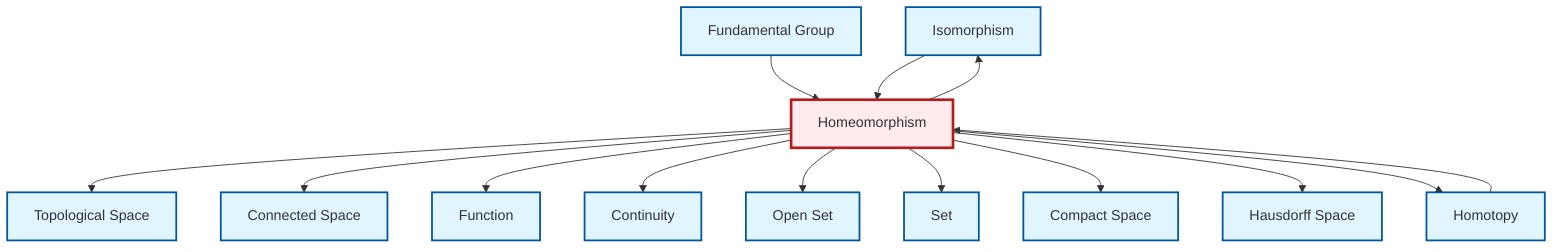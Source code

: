 graph TD
    classDef definition fill:#e1f5fe,stroke:#01579b,stroke-width:2px
    classDef theorem fill:#f3e5f5,stroke:#4a148c,stroke-width:2px
    classDef axiom fill:#fff3e0,stroke:#e65100,stroke-width:2px
    classDef example fill:#e8f5e9,stroke:#1b5e20,stroke-width:2px
    classDef current fill:#ffebee,stroke:#b71c1c,stroke-width:3px
    def-isomorphism["Isomorphism"]:::definition
    def-compact["Compact Space"]:::definition
    def-continuity["Continuity"]:::definition
    def-fundamental-group["Fundamental Group"]:::definition
    def-open-set["Open Set"]:::definition
    def-homotopy["Homotopy"]:::definition
    def-set["Set"]:::definition
    def-hausdorff["Hausdorff Space"]:::definition
    def-connected["Connected Space"]:::definition
    def-function["Function"]:::definition
    def-topological-space["Topological Space"]:::definition
    def-homeomorphism["Homeomorphism"]:::definition
    def-homeomorphism --> def-topological-space
    def-homotopy --> def-homeomorphism
    def-homeomorphism --> def-connected
    def-homeomorphism --> def-function
    def-homeomorphism --> def-continuity
    def-homeomorphism --> def-open-set
    def-homeomorphism --> def-set
    def-fundamental-group --> def-homeomorphism
    def-homeomorphism --> def-compact
    def-isomorphism --> def-homeomorphism
    def-homeomorphism --> def-hausdorff
    def-homeomorphism --> def-isomorphism
    def-homeomorphism --> def-homotopy
    class def-homeomorphism current